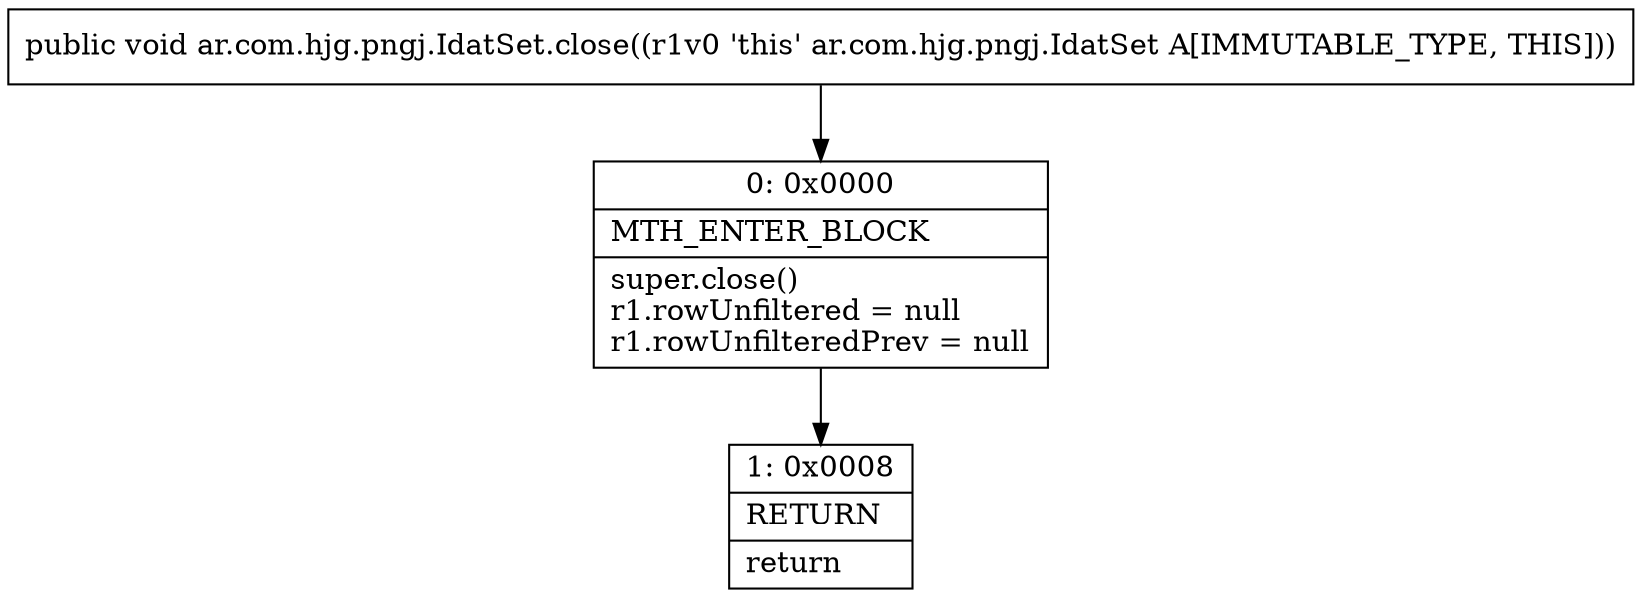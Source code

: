 digraph "CFG forar.com.hjg.pngj.IdatSet.close()V" {
Node_0 [shape=record,label="{0\:\ 0x0000|MTH_ENTER_BLOCK\l|super.close()\lr1.rowUnfiltered = null\lr1.rowUnfilteredPrev = null\l}"];
Node_1 [shape=record,label="{1\:\ 0x0008|RETURN\l|return\l}"];
MethodNode[shape=record,label="{public void ar.com.hjg.pngj.IdatSet.close((r1v0 'this' ar.com.hjg.pngj.IdatSet A[IMMUTABLE_TYPE, THIS])) }"];
MethodNode -> Node_0;
Node_0 -> Node_1;
}

